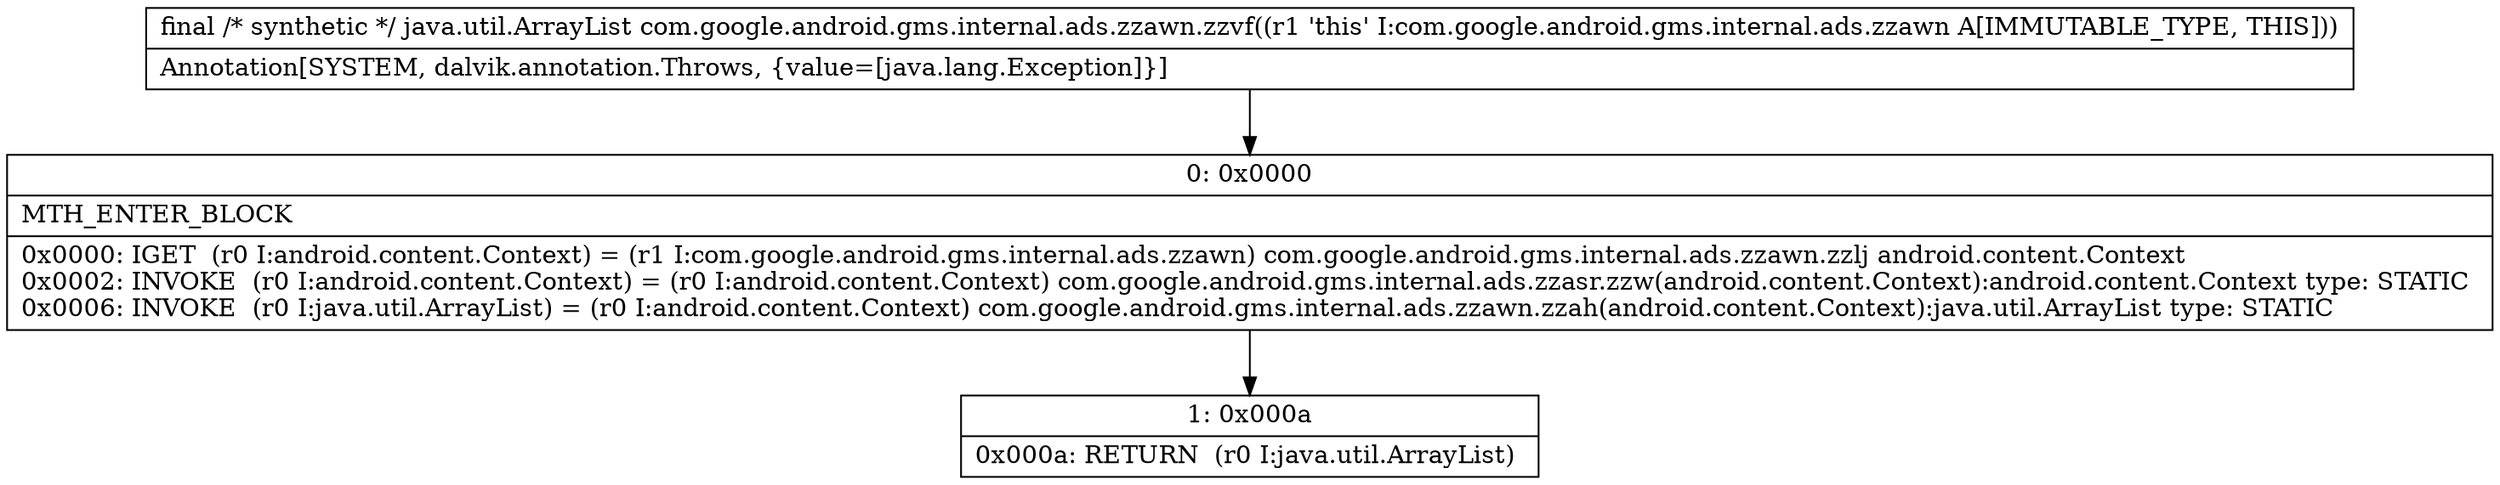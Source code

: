 digraph "CFG forcom.google.android.gms.internal.ads.zzawn.zzvf()Ljava\/util\/ArrayList;" {
Node_0 [shape=record,label="{0\:\ 0x0000|MTH_ENTER_BLOCK\l|0x0000: IGET  (r0 I:android.content.Context) = (r1 I:com.google.android.gms.internal.ads.zzawn) com.google.android.gms.internal.ads.zzawn.zzlj android.content.Context \l0x0002: INVOKE  (r0 I:android.content.Context) = (r0 I:android.content.Context) com.google.android.gms.internal.ads.zzasr.zzw(android.content.Context):android.content.Context type: STATIC \l0x0006: INVOKE  (r0 I:java.util.ArrayList) = (r0 I:android.content.Context) com.google.android.gms.internal.ads.zzawn.zzah(android.content.Context):java.util.ArrayList type: STATIC \l}"];
Node_1 [shape=record,label="{1\:\ 0x000a|0x000a: RETURN  (r0 I:java.util.ArrayList) \l}"];
MethodNode[shape=record,label="{final \/* synthetic *\/ java.util.ArrayList com.google.android.gms.internal.ads.zzawn.zzvf((r1 'this' I:com.google.android.gms.internal.ads.zzawn A[IMMUTABLE_TYPE, THIS]))  | Annotation[SYSTEM, dalvik.annotation.Throws, \{value=[java.lang.Exception]\}]\l}"];
MethodNode -> Node_0;
Node_0 -> Node_1;
}

